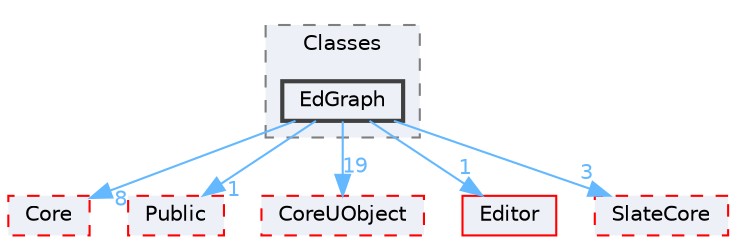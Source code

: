 digraph "EdGraph"
{
 // INTERACTIVE_SVG=YES
 // LATEX_PDF_SIZE
  bgcolor="transparent";
  edge [fontname=Helvetica,fontsize=10,labelfontname=Helvetica,labelfontsize=10];
  node [fontname=Helvetica,fontsize=10,shape=box,height=0.2,width=0.4];
  compound=true
  subgraph clusterdir_0ed647eebe6ffcaa496d3842b7cec6ce {
    graph [ bgcolor="#edf0f7", pencolor="grey50", label="Classes", fontname=Helvetica,fontsize=10 style="filled,dashed", URL="dir_0ed647eebe6ffcaa496d3842b7cec6ce.html",tooltip=""]
  dir_b8d89f4115f491ce24a44ac2aa595058 [label="EdGraph", fillcolor="#edf0f7", color="grey25", style="filled,bold", URL="dir_b8d89f4115f491ce24a44ac2aa595058.html",tooltip=""];
  }
  dir_0e6cddcc9caa1238c7f3774224afaa45 [label="Core", fillcolor="#edf0f7", color="red", style="filled,dashed", URL="dir_0e6cddcc9caa1238c7f3774224afaa45.html",tooltip=""];
  dir_1d06a51bfc871a6a1823440d0d72725c [label="Public", fillcolor="#edf0f7", color="red", style="filled,dashed", URL="dir_1d06a51bfc871a6a1823440d0d72725c.html",tooltip=""];
  dir_4c499e5e32e2b4479ad7e552df73eeae [label="CoreUObject", fillcolor="#edf0f7", color="red", style="filled,dashed", URL="dir_4c499e5e32e2b4479ad7e552df73eeae.html",tooltip=""];
  dir_b26507eead720464ba2ac6bbc6dcec5f [label="Editor", fillcolor="#edf0f7", color="red", style="filled", URL="dir_b26507eead720464ba2ac6bbc6dcec5f.html",tooltip=""];
  dir_f0f0d357c8c9eca10fb05693ae8c53b1 [label="SlateCore", fillcolor="#edf0f7", color="red", style="filled,dashed", URL="dir_f0f0d357c8c9eca10fb05693ae8c53b1.html",tooltip=""];
  dir_b8d89f4115f491ce24a44ac2aa595058->dir_0e6cddcc9caa1238c7f3774224afaa45 [headlabel="8", labeldistance=1.5 headhref="dir_000353_000266.html" href="dir_000353_000266.html" color="steelblue1" fontcolor="steelblue1"];
  dir_b8d89f4115f491ce24a44ac2aa595058->dir_1d06a51bfc871a6a1823440d0d72725c [headlabel="1", labeldistance=1.5 headhref="dir_000353_000935.html" href="dir_000353_000935.html" color="steelblue1" fontcolor="steelblue1"];
  dir_b8d89f4115f491ce24a44ac2aa595058->dir_4c499e5e32e2b4479ad7e552df73eeae [headlabel="19", labeldistance=1.5 headhref="dir_000353_000268.html" href="dir_000353_000268.html" color="steelblue1" fontcolor="steelblue1"];
  dir_b8d89f4115f491ce24a44ac2aa595058->dir_b26507eead720464ba2ac6bbc6dcec5f [headlabel="1", labeldistance=1.5 headhref="dir_000353_000357.html" href="dir_000353_000357.html" color="steelblue1" fontcolor="steelblue1"];
  dir_b8d89f4115f491ce24a44ac2aa595058->dir_f0f0d357c8c9eca10fb05693ae8c53b1 [headlabel="3", labeldistance=1.5 headhref="dir_000353_001045.html" href="dir_000353_001045.html" color="steelblue1" fontcolor="steelblue1"];
}
